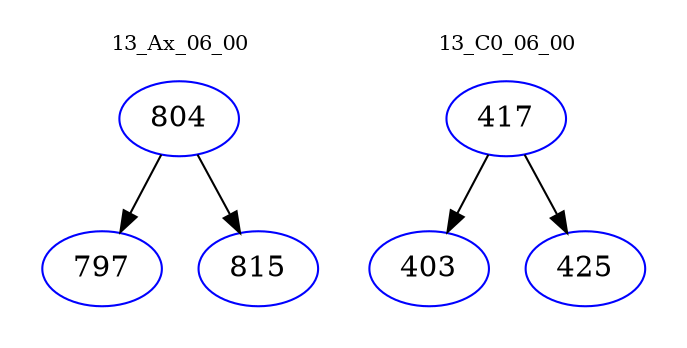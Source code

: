 digraph{
subgraph cluster_0 {
color = white
label = "13_Ax_06_00";
fontsize=10;
T0_804 [label="804", color="blue"]
T0_804 -> T0_797 [color="black"]
T0_797 [label="797", color="blue"]
T0_804 -> T0_815 [color="black"]
T0_815 [label="815", color="blue"]
}
subgraph cluster_1 {
color = white
label = "13_C0_06_00";
fontsize=10;
T1_417 [label="417", color="blue"]
T1_417 -> T1_403 [color="black"]
T1_403 [label="403", color="blue"]
T1_417 -> T1_425 [color="black"]
T1_425 [label="425", color="blue"]
}
}
